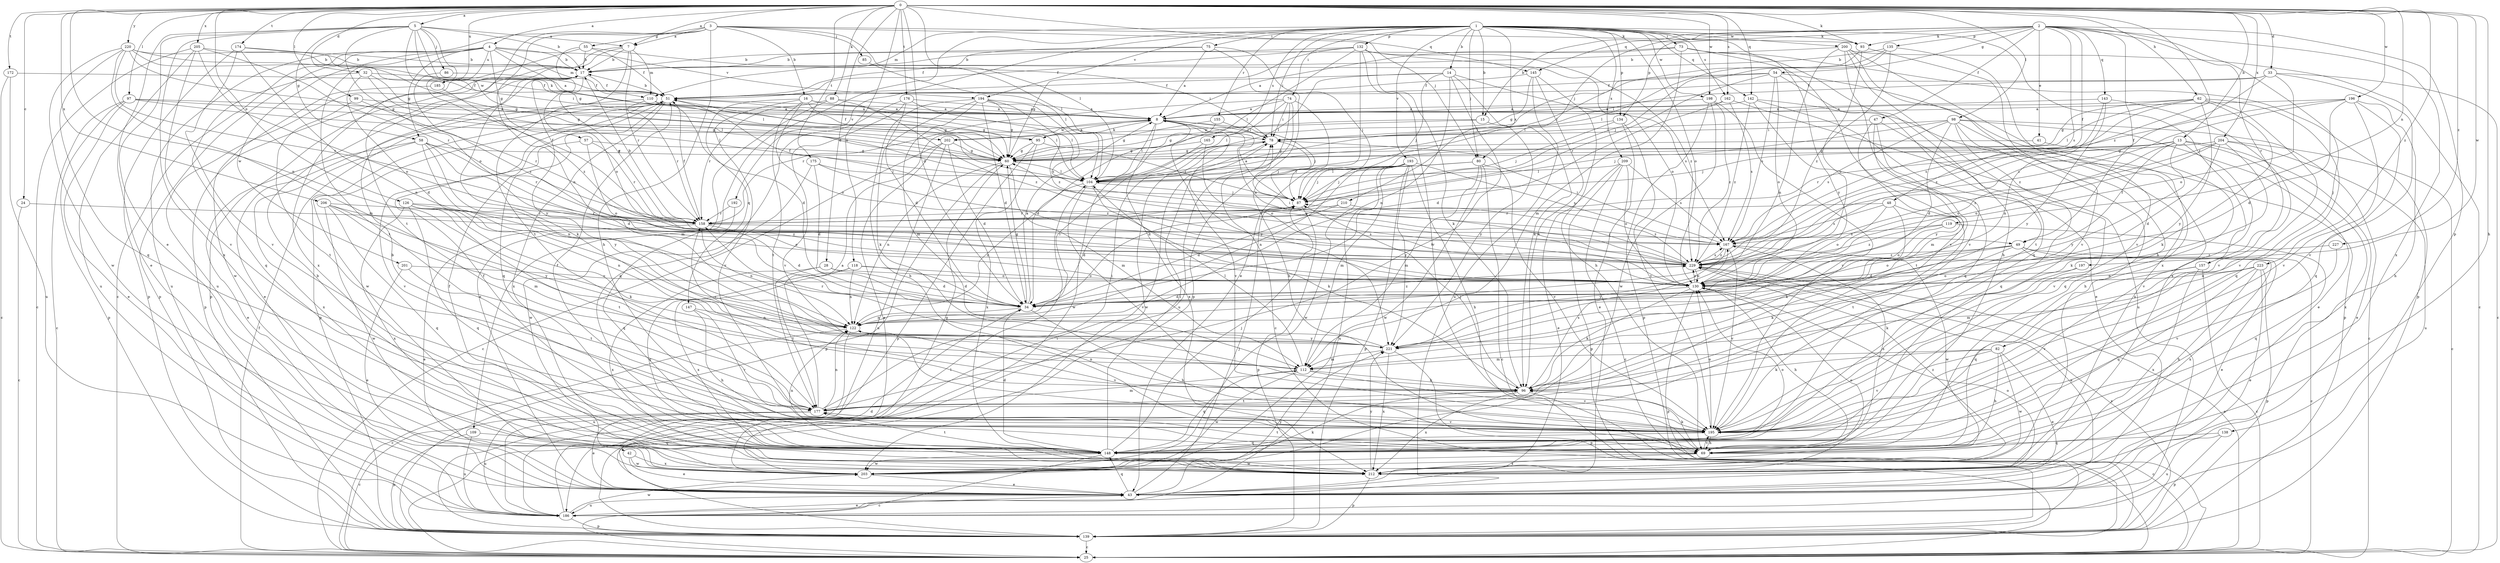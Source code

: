 strict digraph  {
0;
1;
2;
3;
4;
5;
7;
8;
13;
14;
15;
16;
17;
24;
25;
28;
32;
33;
34;
41;
42;
43;
47;
48;
49;
51;
54;
55;
57;
58;
60;
62;
69;
73;
74;
75;
78;
80;
82;
85;
86;
87;
88;
93;
95;
96;
97;
98;
99;
104;
109;
110;
112;
118;
119;
122;
126;
130;
132;
134;
135;
138;
139;
142;
143;
145;
147;
148;
155;
157;
158;
162;
165;
167;
172;
174;
175;
176;
177;
185;
186;
192;
193;
194;
195;
196;
197;
198;
200;
201;
202;
203;
204;
205;
206;
209;
210;
212;
220;
221;
223;
227;
229;
0 -> 4  [label=a];
0 -> 5  [label=a];
0 -> 7  [label=a];
0 -> 13  [label=b];
0 -> 24  [label=c];
0 -> 28  [label=d];
0 -> 32  [label=d];
0 -> 33  [label=d];
0 -> 34  [label=d];
0 -> 62  [label=h];
0 -> 69  [label=h];
0 -> 80  [label=j];
0 -> 88  [label=k];
0 -> 93  [label=k];
0 -> 97  [label=l];
0 -> 98  [label=l];
0 -> 99  [label=l];
0 -> 104  [label=l];
0 -> 118  [label=n];
0 -> 119  [label=n];
0 -> 122  [label=n];
0 -> 126  [label=o];
0 -> 142  [label=q];
0 -> 162  [label=s];
0 -> 172  [label=t];
0 -> 174  [label=t];
0 -> 175  [label=t];
0 -> 176  [label=t];
0 -> 185  [label=u];
0 -> 196  [label=w];
0 -> 197  [label=w];
0 -> 198  [label=w];
0 -> 204  [label=x];
0 -> 205  [label=x];
0 -> 206  [label=x];
0 -> 220  [label=y];
0 -> 223  [label=z];
0 -> 227  [label=z];
0 -> 229  [label=z];
1 -> 14  [label=b];
1 -> 15  [label=b];
1 -> 73  [label=i];
1 -> 74  [label=i];
1 -> 75  [label=i];
1 -> 78  [label=i];
1 -> 80  [label=j];
1 -> 93  [label=k];
1 -> 109  [label=m];
1 -> 110  [label=m];
1 -> 130  [label=o];
1 -> 132  [label=p];
1 -> 134  [label=p];
1 -> 142  [label=q];
1 -> 155  [label=r];
1 -> 157  [label=r];
1 -> 162  [label=s];
1 -> 165  [label=s];
1 -> 192  [label=v];
1 -> 193  [label=v];
1 -> 194  [label=v];
1 -> 198  [label=w];
1 -> 200  [label=w];
1 -> 209  [label=x];
1 -> 210  [label=x];
1 -> 221  [label=y];
2 -> 15  [label=b];
2 -> 41  [label=e];
2 -> 47  [label=f];
2 -> 48  [label=f];
2 -> 49  [label=f];
2 -> 54  [label=g];
2 -> 80  [label=j];
2 -> 82  [label=j];
2 -> 93  [label=k];
2 -> 134  [label=p];
2 -> 135  [label=p];
2 -> 138  [label=p];
2 -> 143  [label=q];
2 -> 145  [label=q];
2 -> 157  [label=r];
2 -> 167  [label=s];
2 -> 212  [label=x];
3 -> 7  [label=a];
3 -> 16  [label=b];
3 -> 25  [label=c];
3 -> 55  [label=g];
3 -> 69  [label=h];
3 -> 85  [label=j];
3 -> 93  [label=k];
3 -> 104  [label=l];
3 -> 122  [label=n];
3 -> 145  [label=q];
3 -> 177  [label=t];
4 -> 17  [label=b];
4 -> 57  [label=g];
4 -> 58  [label=g];
4 -> 104  [label=l];
4 -> 110  [label=m];
4 -> 139  [label=p];
4 -> 177  [label=t];
4 -> 185  [label=u];
4 -> 186  [label=u];
4 -> 194  [label=v];
4 -> 201  [label=w];
5 -> 7  [label=a];
5 -> 17  [label=b];
5 -> 42  [label=e];
5 -> 43  [label=e];
5 -> 49  [label=f];
5 -> 58  [label=g];
5 -> 60  [label=g];
5 -> 86  [label=j];
5 -> 95  [label=k];
5 -> 130  [label=o];
5 -> 202  [label=w];
5 -> 212  [label=x];
7 -> 17  [label=b];
7 -> 110  [label=m];
7 -> 139  [label=p];
7 -> 158  [label=r];
7 -> 177  [label=t];
7 -> 212  [label=x];
8 -> 78  [label=i];
8 -> 87  [label=j];
8 -> 95  [label=k];
8 -> 104  [label=l];
8 -> 195  [label=v];
8 -> 202  [label=w];
8 -> 212  [label=x];
8 -> 221  [label=y];
13 -> 43  [label=e];
13 -> 49  [label=f];
13 -> 60  [label=g];
13 -> 87  [label=j];
13 -> 130  [label=o];
13 -> 158  [label=r];
13 -> 195  [label=v];
13 -> 212  [label=x];
13 -> 221  [label=y];
14 -> 51  [label=f];
14 -> 87  [label=j];
14 -> 96  [label=k];
14 -> 104  [label=l];
14 -> 122  [label=n];
14 -> 167  [label=s];
14 -> 177  [label=t];
15 -> 60  [label=g];
15 -> 202  [label=w];
15 -> 221  [label=y];
16 -> 8  [label=a];
16 -> 60  [label=g];
16 -> 104  [label=l];
16 -> 130  [label=o];
16 -> 147  [label=q];
16 -> 177  [label=t];
16 -> 195  [label=v];
17 -> 51  [label=f];
17 -> 96  [label=k];
17 -> 139  [label=p];
17 -> 158  [label=r];
17 -> 221  [label=y];
24 -> 25  [label=c];
24 -> 158  [label=r];
25 -> 51  [label=f];
25 -> 104  [label=l];
28 -> 34  [label=d];
28 -> 130  [label=o];
28 -> 177  [label=t];
28 -> 212  [label=x];
32 -> 34  [label=d];
32 -> 51  [label=f];
32 -> 60  [label=g];
32 -> 104  [label=l];
32 -> 148  [label=q];
33 -> 25  [label=c];
33 -> 51  [label=f];
33 -> 78  [label=i];
33 -> 130  [label=o];
33 -> 195  [label=v];
33 -> 229  [label=z];
34 -> 8  [label=a];
34 -> 60  [label=g];
34 -> 69  [label=h];
34 -> 122  [label=n];
34 -> 229  [label=z];
41 -> 60  [label=g];
41 -> 195  [label=v];
42 -> 43  [label=e];
42 -> 203  [label=w];
42 -> 212  [label=x];
43 -> 87  [label=j];
43 -> 130  [label=o];
43 -> 148  [label=q];
43 -> 186  [label=u];
43 -> 221  [label=y];
47 -> 78  [label=i];
47 -> 112  [label=m];
47 -> 148  [label=q];
47 -> 177  [label=t];
47 -> 221  [label=y];
48 -> 96  [label=k];
48 -> 130  [label=o];
48 -> 158  [label=r];
48 -> 167  [label=s];
48 -> 177  [label=t];
49 -> 25  [label=c];
49 -> 34  [label=d];
49 -> 43  [label=e];
49 -> 96  [label=k];
49 -> 130  [label=o];
49 -> 212  [label=x];
49 -> 229  [label=z];
51 -> 8  [label=a];
51 -> 17  [label=b];
51 -> 60  [label=g];
51 -> 139  [label=p];
51 -> 148  [label=q];
51 -> 203  [label=w];
51 -> 212  [label=x];
54 -> 51  [label=f];
54 -> 104  [label=l];
54 -> 130  [label=o];
54 -> 158  [label=r];
54 -> 167  [label=s];
54 -> 177  [label=t];
54 -> 212  [label=x];
55 -> 17  [label=b];
55 -> 51  [label=f];
55 -> 78  [label=i];
55 -> 130  [label=o];
55 -> 186  [label=u];
57 -> 60  [label=g];
57 -> 130  [label=o];
57 -> 158  [label=r];
57 -> 195  [label=v];
58 -> 34  [label=d];
58 -> 43  [label=e];
58 -> 60  [label=g];
58 -> 122  [label=n];
58 -> 158  [label=r];
58 -> 212  [label=x];
58 -> 221  [label=y];
60 -> 104  [label=l];
60 -> 112  [label=m];
60 -> 122  [label=n];
60 -> 139  [label=p];
62 -> 8  [label=a];
62 -> 60  [label=g];
62 -> 96  [label=k];
62 -> 104  [label=l];
62 -> 148  [label=q];
62 -> 195  [label=v];
62 -> 221  [label=y];
62 -> 229  [label=z];
69 -> 96  [label=k];
69 -> 167  [label=s];
69 -> 177  [label=t];
69 -> 195  [label=v];
69 -> 203  [label=w];
69 -> 212  [label=x];
73 -> 8  [label=a];
73 -> 17  [label=b];
73 -> 69  [label=h];
73 -> 112  [label=m];
73 -> 139  [label=p];
73 -> 195  [label=v];
74 -> 8  [label=a];
74 -> 25  [label=c];
74 -> 69  [label=h];
74 -> 78  [label=i];
74 -> 104  [label=l];
74 -> 158  [label=r];
74 -> 186  [label=u];
75 -> 8  [label=a];
75 -> 17  [label=b];
75 -> 51  [label=f];
75 -> 87  [label=j];
75 -> 139  [label=p];
78 -> 60  [label=g];
78 -> 87  [label=j];
78 -> 203  [label=w];
80 -> 25  [label=c];
80 -> 87  [label=j];
80 -> 104  [label=l];
80 -> 112  [label=m];
80 -> 195  [label=v];
80 -> 203  [label=w];
82 -> 43  [label=e];
82 -> 69  [label=h];
82 -> 96  [label=k];
82 -> 112  [label=m];
82 -> 195  [label=v];
82 -> 203  [label=w];
85 -> 104  [label=l];
86 -> 51  [label=f];
86 -> 229  [label=z];
87 -> 8  [label=a];
87 -> 34  [label=d];
87 -> 51  [label=f];
87 -> 139  [label=p];
87 -> 158  [label=r];
88 -> 8  [label=a];
88 -> 43  [label=e];
88 -> 158  [label=r];
88 -> 229  [label=z];
93 -> 104  [label=l];
93 -> 130  [label=o];
93 -> 195  [label=v];
95 -> 8  [label=a];
95 -> 51  [label=f];
95 -> 60  [label=g];
95 -> 87  [label=j];
95 -> 139  [label=p];
95 -> 212  [label=x];
96 -> 25  [label=c];
96 -> 87  [label=j];
96 -> 122  [label=n];
96 -> 167  [label=s];
96 -> 177  [label=t];
96 -> 212  [label=x];
97 -> 8  [label=a];
97 -> 25  [label=c];
97 -> 43  [label=e];
97 -> 60  [label=g];
97 -> 104  [label=l];
97 -> 139  [label=p];
98 -> 25  [label=c];
98 -> 34  [label=d];
98 -> 43  [label=e];
98 -> 69  [label=h];
98 -> 78  [label=i];
98 -> 87  [label=j];
98 -> 148  [label=q];
98 -> 167  [label=s];
98 -> 212  [label=x];
99 -> 8  [label=a];
99 -> 158  [label=r];
99 -> 177  [label=t];
104 -> 87  [label=j];
104 -> 96  [label=k];
104 -> 122  [label=n];
104 -> 195  [label=v];
109 -> 139  [label=p];
109 -> 148  [label=q];
109 -> 186  [label=u];
110 -> 8  [label=a];
110 -> 34  [label=d];
110 -> 43  [label=e];
110 -> 158  [label=r];
112 -> 96  [label=k];
112 -> 104  [label=l];
112 -> 148  [label=q];
112 -> 158  [label=r];
112 -> 195  [label=v];
112 -> 203  [label=w];
118 -> 34  [label=d];
118 -> 122  [label=n];
118 -> 130  [label=o];
118 -> 148  [label=q];
118 -> 212  [label=x];
119 -> 130  [label=o];
119 -> 148  [label=q];
119 -> 167  [label=s];
119 -> 229  [label=z];
122 -> 25  [label=c];
122 -> 78  [label=i];
122 -> 186  [label=u];
122 -> 195  [label=v];
122 -> 221  [label=y];
126 -> 96  [label=k];
126 -> 122  [label=n];
126 -> 130  [label=o];
126 -> 148  [label=q];
126 -> 158  [label=r];
126 -> 177  [label=t];
126 -> 212  [label=x];
130 -> 34  [label=d];
130 -> 69  [label=h];
130 -> 96  [label=k];
130 -> 139  [label=p];
130 -> 229  [label=z];
132 -> 17  [label=b];
132 -> 43  [label=e];
132 -> 51  [label=f];
132 -> 60  [label=g];
132 -> 96  [label=k];
132 -> 104  [label=l];
132 -> 130  [label=o];
132 -> 195  [label=v];
132 -> 229  [label=z];
134 -> 43  [label=e];
134 -> 78  [label=i];
134 -> 87  [label=j];
134 -> 195  [label=v];
135 -> 17  [label=b];
135 -> 87  [label=j];
135 -> 104  [label=l];
135 -> 195  [label=v];
135 -> 229  [label=z];
138 -> 139  [label=p];
138 -> 148  [label=q];
138 -> 186  [label=u];
139 -> 25  [label=c];
139 -> 78  [label=i];
139 -> 229  [label=z];
142 -> 8  [label=a];
142 -> 43  [label=e];
142 -> 139  [label=p];
142 -> 148  [label=q];
142 -> 229  [label=z];
143 -> 8  [label=a];
143 -> 122  [label=n];
143 -> 195  [label=v];
143 -> 221  [label=y];
145 -> 51  [label=f];
145 -> 60  [label=g];
145 -> 69  [label=h];
145 -> 96  [label=k];
145 -> 186  [label=u];
147 -> 69  [label=h];
147 -> 122  [label=n];
147 -> 195  [label=v];
148 -> 25  [label=c];
148 -> 34  [label=d];
148 -> 51  [label=f];
148 -> 78  [label=i];
148 -> 87  [label=j];
148 -> 122  [label=n];
148 -> 130  [label=o];
148 -> 177  [label=t];
148 -> 203  [label=w];
155 -> 34  [label=d];
155 -> 60  [label=g];
155 -> 78  [label=i];
157 -> 25  [label=c];
157 -> 130  [label=o];
157 -> 148  [label=q];
157 -> 212  [label=x];
158 -> 17  [label=b];
158 -> 34  [label=d];
158 -> 43  [label=e];
158 -> 51  [label=f];
158 -> 122  [label=n];
158 -> 167  [label=s];
162 -> 8  [label=a];
162 -> 34  [label=d];
162 -> 167  [label=s];
162 -> 186  [label=u];
165 -> 60  [label=g];
165 -> 130  [label=o];
165 -> 203  [label=w];
167 -> 78  [label=i];
167 -> 195  [label=v];
167 -> 203  [label=w];
167 -> 221  [label=y];
167 -> 229  [label=z];
172 -> 25  [label=c];
172 -> 51  [label=f];
172 -> 186  [label=u];
174 -> 17  [label=b];
174 -> 60  [label=g];
174 -> 122  [label=n];
174 -> 139  [label=p];
174 -> 195  [label=v];
175 -> 34  [label=d];
175 -> 104  [label=l];
175 -> 203  [label=w];
175 -> 229  [label=z];
176 -> 8  [label=a];
176 -> 34  [label=d];
176 -> 104  [label=l];
176 -> 148  [label=q];
176 -> 195  [label=v];
177 -> 8  [label=a];
177 -> 25  [label=c];
177 -> 43  [label=e];
177 -> 78  [label=i];
177 -> 112  [label=m];
177 -> 122  [label=n];
177 -> 186  [label=u];
177 -> 195  [label=v];
185 -> 203  [label=w];
185 -> 229  [label=z];
186 -> 34  [label=d];
186 -> 43  [label=e];
186 -> 139  [label=p];
186 -> 203  [label=w];
192 -> 148  [label=q];
192 -> 158  [label=r];
193 -> 34  [label=d];
193 -> 69  [label=h];
193 -> 87  [label=j];
193 -> 104  [label=l];
193 -> 112  [label=m];
193 -> 122  [label=n];
193 -> 139  [label=p];
193 -> 167  [label=s];
193 -> 186  [label=u];
193 -> 203  [label=w];
193 -> 221  [label=y];
194 -> 8  [label=a];
194 -> 34  [label=d];
194 -> 60  [label=g];
194 -> 69  [label=h];
194 -> 96  [label=k];
194 -> 112  [label=m];
194 -> 167  [label=s];
194 -> 229  [label=z];
195 -> 17  [label=b];
195 -> 51  [label=f];
195 -> 69  [label=h];
195 -> 130  [label=o];
195 -> 148  [label=q];
196 -> 8  [label=a];
196 -> 34  [label=d];
196 -> 69  [label=h];
196 -> 148  [label=q];
196 -> 167  [label=s];
196 -> 195  [label=v];
196 -> 229  [label=z];
197 -> 96  [label=k];
197 -> 130  [label=o];
198 -> 8  [label=a];
198 -> 139  [label=p];
198 -> 195  [label=v];
198 -> 203  [label=w];
198 -> 229  [label=z];
200 -> 17  [label=b];
200 -> 25  [label=c];
200 -> 69  [label=h];
200 -> 122  [label=n];
200 -> 148  [label=q];
200 -> 195  [label=v];
200 -> 212  [label=x];
201 -> 43  [label=e];
201 -> 130  [label=o];
201 -> 177  [label=t];
202 -> 25  [label=c];
202 -> 34  [label=d];
202 -> 43  [label=e];
202 -> 60  [label=g];
202 -> 186  [label=u];
203 -> 43  [label=e];
203 -> 60  [label=g];
203 -> 96  [label=k];
204 -> 25  [label=c];
204 -> 34  [label=d];
204 -> 60  [label=g];
204 -> 96  [label=k];
204 -> 130  [label=o];
204 -> 186  [label=u];
204 -> 229  [label=z];
205 -> 17  [label=b];
205 -> 25  [label=c];
205 -> 130  [label=o];
205 -> 158  [label=r];
205 -> 186  [label=u];
205 -> 195  [label=v];
206 -> 112  [label=m];
206 -> 148  [label=q];
206 -> 158  [label=r];
206 -> 203  [label=w];
206 -> 221  [label=y];
206 -> 229  [label=z];
209 -> 25  [label=c];
209 -> 43  [label=e];
209 -> 104  [label=l];
209 -> 130  [label=o];
209 -> 139  [label=p];
209 -> 167  [label=s];
210 -> 34  [label=d];
210 -> 158  [label=r];
210 -> 229  [label=z];
212 -> 17  [label=b];
212 -> 51  [label=f];
212 -> 130  [label=o];
212 -> 139  [label=p];
212 -> 221  [label=y];
212 -> 229  [label=z];
220 -> 8  [label=a];
220 -> 17  [label=b];
220 -> 60  [label=g];
220 -> 78  [label=i];
220 -> 112  [label=m];
220 -> 148  [label=q];
220 -> 167  [label=s];
220 -> 203  [label=w];
221 -> 112  [label=m];
221 -> 139  [label=p];
221 -> 158  [label=r];
221 -> 212  [label=x];
223 -> 43  [label=e];
223 -> 69  [label=h];
223 -> 112  [label=m];
223 -> 130  [label=o];
223 -> 139  [label=p];
223 -> 148  [label=q];
223 -> 195  [label=v];
227 -> 195  [label=v];
227 -> 229  [label=z];
229 -> 8  [label=a];
229 -> 25  [label=c];
229 -> 43  [label=e];
229 -> 60  [label=g];
229 -> 78  [label=i];
229 -> 87  [label=j];
229 -> 130  [label=o];
229 -> 167  [label=s];
}
